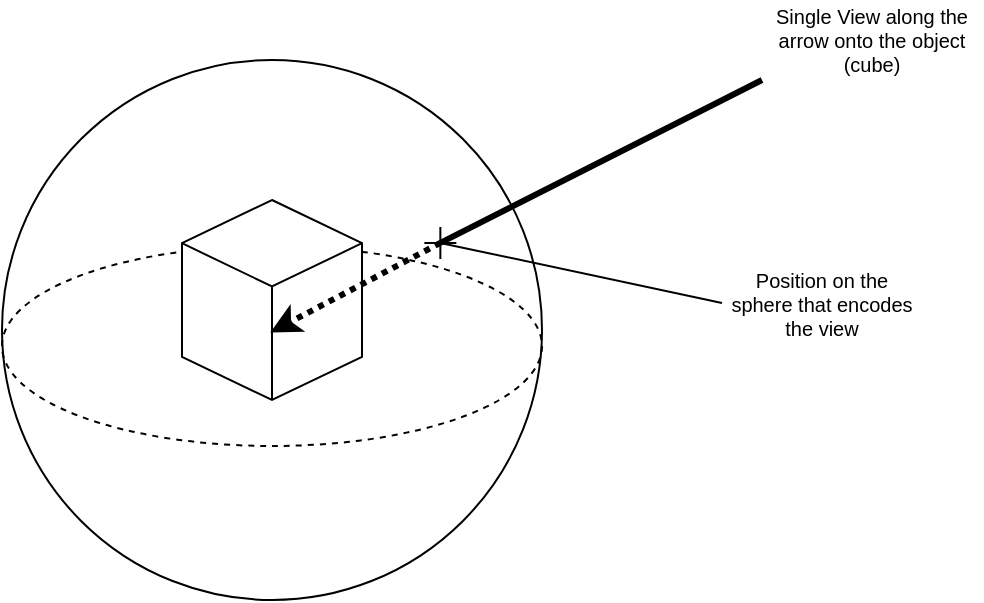 <mxfile version="22.1.16" type="device">
  <diagram name="Page-1" id="iqVh3xyiy0j3uIlfM35b">
    <mxGraphModel dx="1687" dy="984" grid="1" gridSize="10" guides="1" tooltips="1" connect="1" arrows="1" fold="1" page="1" pageScale="1" pageWidth="850" pageHeight="1100" math="0" shadow="0">
      <root>
        <mxCell id="0" />
        <mxCell id="1" parent="0" />
        <mxCell id="3jk27wym2ssst1sF_PVz-2" value="" style="ellipse;whiteSpace=wrap;html=1;aspect=fixed;fillColor=default;" vertex="1" parent="1">
          <mxGeometry x="300" y="190" width="270" height="270" as="geometry" />
        </mxCell>
        <mxCell id="3jk27wym2ssst1sF_PVz-3" value="" style="ellipse;whiteSpace=wrap;html=1;dashed=1;fillColor=none;" vertex="1" parent="1">
          <mxGeometry x="300" y="283" width="270" height="100" as="geometry" />
        </mxCell>
        <mxCell id="3jk27wym2ssst1sF_PVz-4" value="" style="html=1;whiteSpace=wrap;shape=isoCube2;backgroundOutline=1;isoAngle=15;" vertex="1" parent="1">
          <mxGeometry x="390" y="260" width="90" height="100" as="geometry" />
        </mxCell>
        <mxCell id="3jk27wym2ssst1sF_PVz-6" value="" style="shape=cross;whiteSpace=wrap;html=1;size=0;fillColor=#FFFFFF;rotation=-90;" vertex="1" parent="1">
          <mxGeometry x="511.18" y="273.46" width="16" height="16" as="geometry" />
        </mxCell>
        <mxCell id="3jk27wym2ssst1sF_PVz-9" value="" style="endArrow=none;html=1;rounded=0;exitX=0;exitY=0;exitDx=8;exitDy=8;exitPerimeter=0;strokeWidth=3;" edge="1" parent="1" source="3jk27wym2ssst1sF_PVz-6">
          <mxGeometry width="50" height="50" relative="1" as="geometry">
            <mxPoint x="610" y="240" as="sourcePoint" />
            <mxPoint x="680" y="200" as="targetPoint" />
          </mxGeometry>
        </mxCell>
        <mxCell id="3jk27wym2ssst1sF_PVz-10" value="" style="endArrow=classic;html=1;rounded=0;exitX=0;exitY=0;exitDx=8;exitDy=8;exitPerimeter=0;entryX=0.49;entryY=0.663;entryDx=0;entryDy=0;entryPerimeter=0;dashed=1;dashPattern=1 1;strokeWidth=3;" edge="1" parent="1" source="3jk27wym2ssst1sF_PVz-6" target="3jk27wym2ssst1sF_PVz-4">
          <mxGeometry width="50" height="50" relative="1" as="geometry">
            <mxPoint x="620" y="350" as="sourcePoint" />
            <mxPoint x="670" y="300" as="targetPoint" />
          </mxGeometry>
        </mxCell>
        <mxCell id="3jk27wym2ssst1sF_PVz-11" value="Single View along the arrow onto the object (cube)" style="text;html=1;strokeColor=none;fillColor=none;align=center;verticalAlign=middle;whiteSpace=wrap;rounded=0;fontSize=10;" vertex="1" parent="1">
          <mxGeometry x="680" y="160" width="110" height="40" as="geometry" />
        </mxCell>
        <mxCell id="3jk27wym2ssst1sF_PVz-12" value="Position on the sphere that encodes the view" style="text;html=1;strokeColor=none;fillColor=none;align=center;verticalAlign=middle;whiteSpace=wrap;rounded=0;fontSize=10;" vertex="1" parent="1">
          <mxGeometry x="660" y="283" width="100" height="57" as="geometry" />
        </mxCell>
        <mxCell id="3jk27wym2ssst1sF_PVz-14" value="" style="endArrow=none;html=1;rounded=0;exitX=0;exitY=0;exitDx=8;exitDy=8;exitPerimeter=0;entryX=0;entryY=0.5;entryDx=0;entryDy=0;" edge="1" parent="1" source="3jk27wym2ssst1sF_PVz-6" target="3jk27wym2ssst1sF_PVz-12">
          <mxGeometry width="50" height="50" relative="1" as="geometry">
            <mxPoint x="610" y="400" as="sourcePoint" />
            <mxPoint x="660" y="350" as="targetPoint" />
          </mxGeometry>
        </mxCell>
      </root>
    </mxGraphModel>
  </diagram>
</mxfile>
